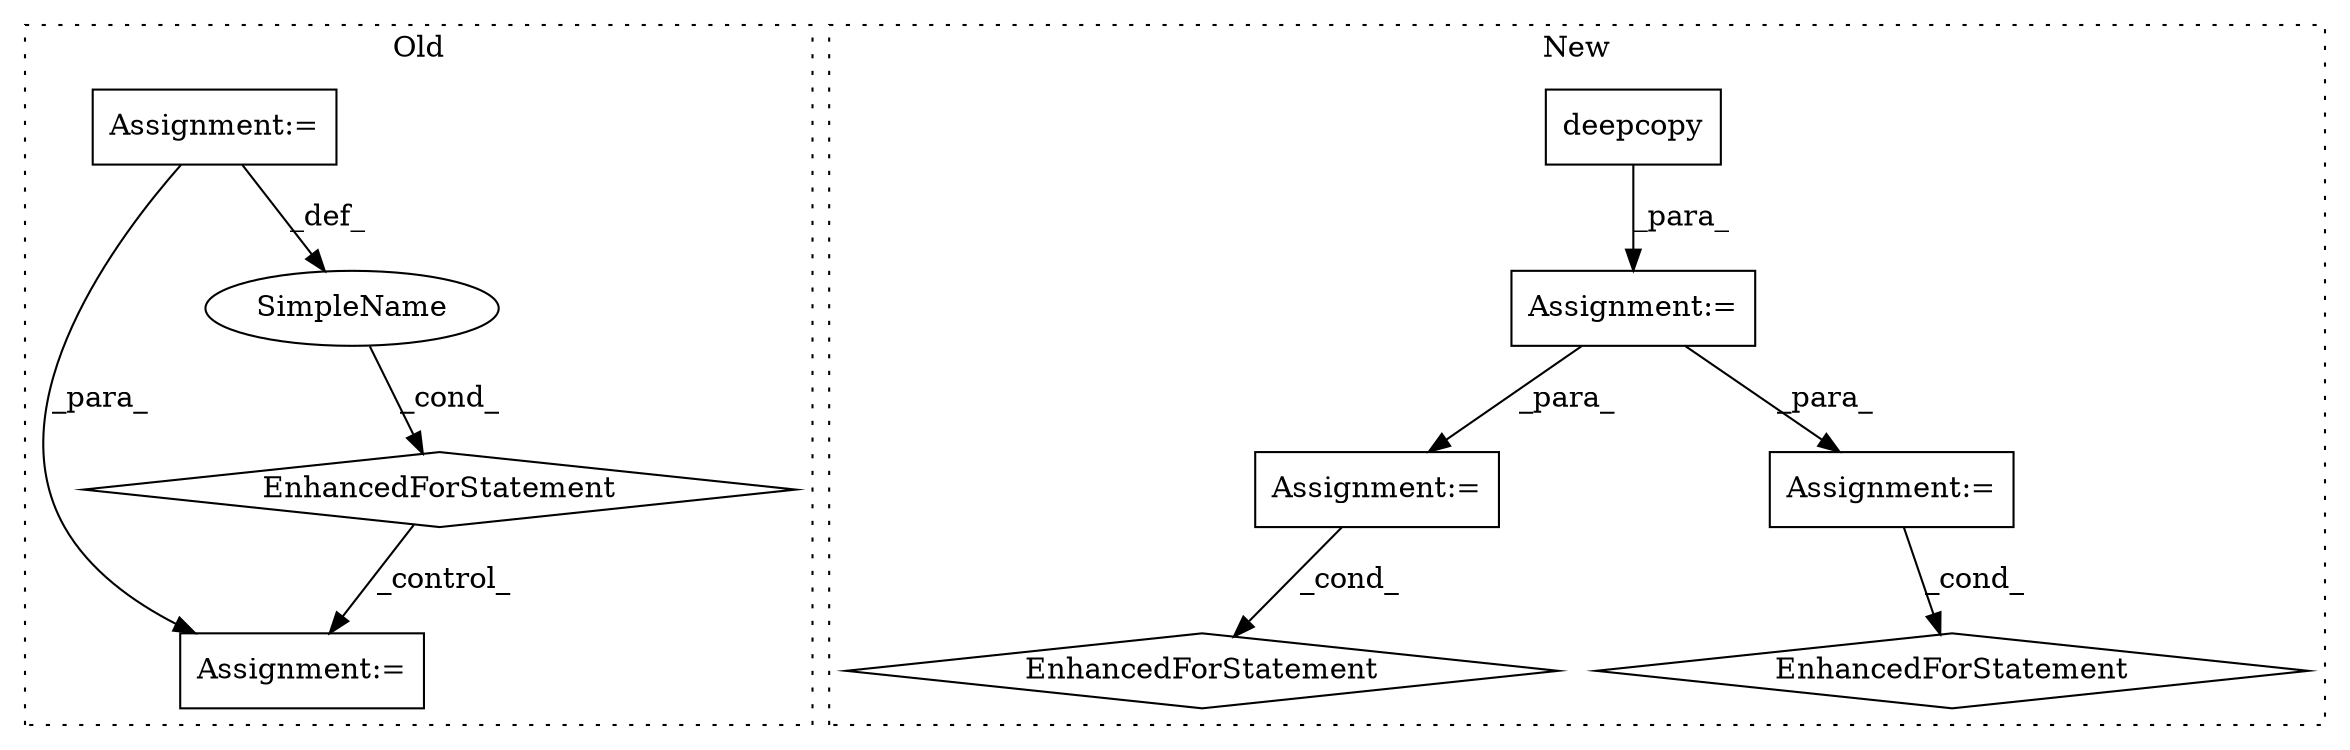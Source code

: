 digraph G {
subgraph cluster0 {
1 [label="EnhancedForStatement" a="70" s="11291,11379" l="65,2" shape="diamond"];
4 [label="Assignment:=" a="7" s="11291,11379" l="65,2" shape="box"];
5 [label="Assignment:=" a="7" s="11403" l="1" shape="box"];
6 [label="SimpleName" a="42" s="11360" l="10" shape="ellipse"];
label = "Old";
style="dotted";
}
subgraph cluster1 {
2 [label="deepcopy" a="32" s="10993,11019" l="9,1" shape="box"];
3 [label="Assignment:=" a="7" s="10987" l="1" shape="box"];
7 [label="Assignment:=" a="7" s="12593,12740" l="88,2" shape="box"];
8 [label="EnhancedForStatement" a="70" s="11026,11151" l="66,2" shape="diamond"];
9 [label="Assignment:=" a="7" s="11026,11151" l="66,2" shape="box"];
10 [label="EnhancedForStatement" a="70" s="12593,12740" l="88,2" shape="diamond"];
label = "New";
style="dotted";
}
1 -> 5 [label="_control_"];
2 -> 3 [label="_para_"];
3 -> 9 [label="_para_"];
3 -> 7 [label="_para_"];
4 -> 5 [label="_para_"];
4 -> 6 [label="_def_"];
6 -> 1 [label="_cond_"];
7 -> 10 [label="_cond_"];
9 -> 8 [label="_cond_"];
}